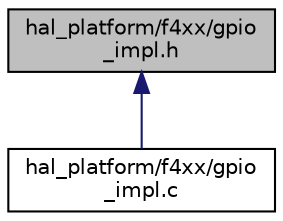 digraph "hal_platform/f4xx/gpio_impl.h"
{
 // INTERACTIVE_SVG=YES
 // LATEX_PDF_SIZE
  bgcolor="transparent";
  edge [fontname="Helvetica",fontsize="10",labelfontname="Helvetica",labelfontsize="10"];
  node [fontname="Helvetica",fontsize="10",shape=record];
  Node1 [label="hal_platform/f4xx/gpio\l_impl.h",height=0.2,width=0.4,color="black", fillcolor="grey75", style="filled", fontcolor="black",tooltip=" "];
  Node1 -> Node2 [dir="back",color="midnightblue",fontsize="10",style="solid",fontname="Helvetica"];
  Node2 [label="hal_platform/f4xx/gpio\l_impl.c",height=0.2,width=0.4,color="black",URL="$f4xx_2gpio__impl_8c.html",tooltip=" "];
}
